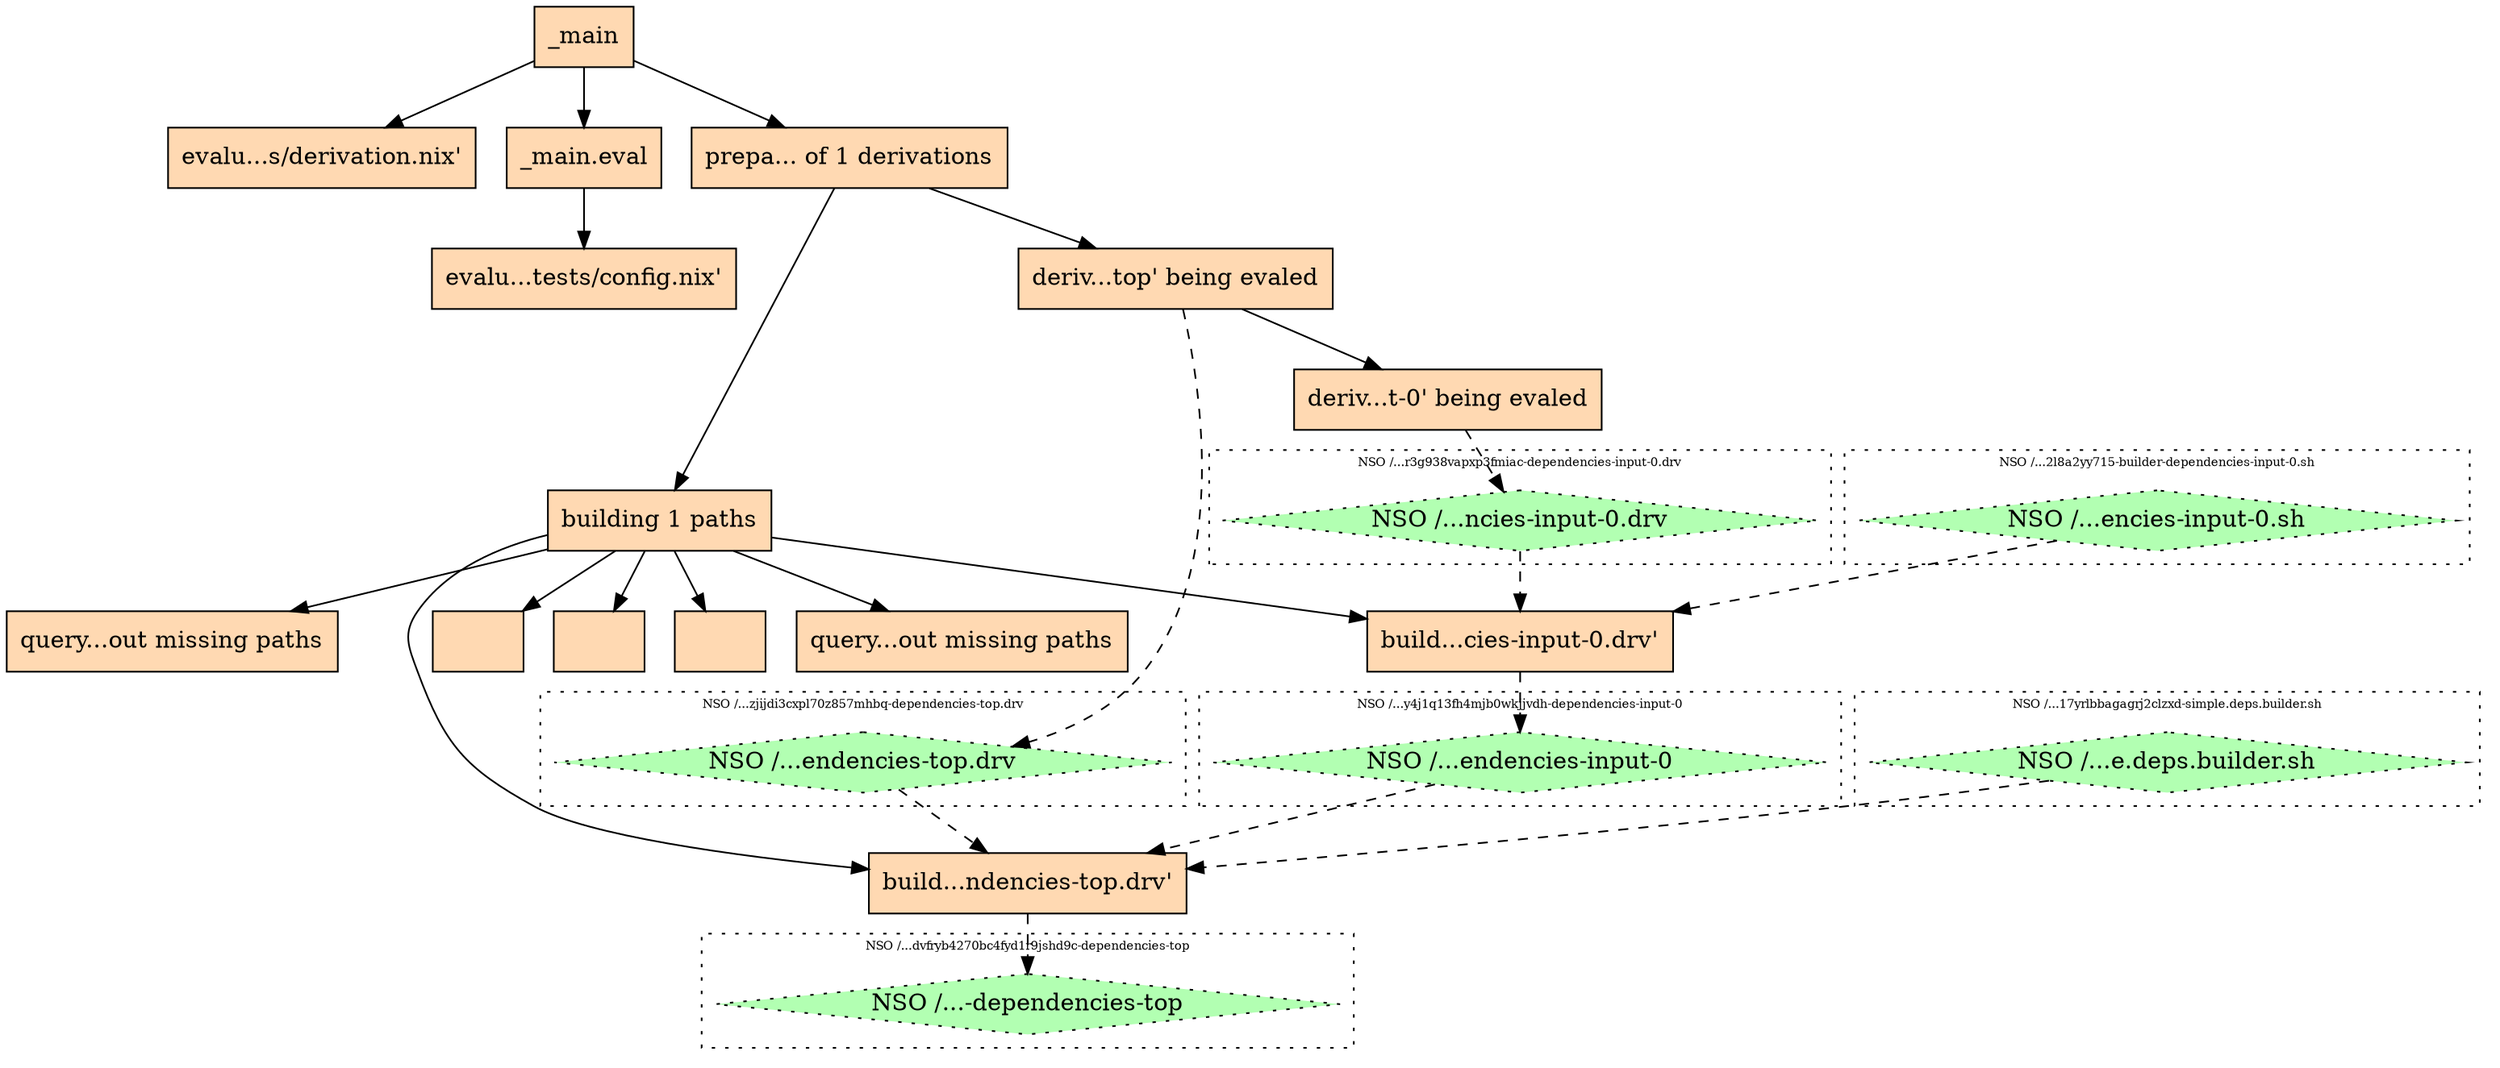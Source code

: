 digraph u {
node [style=filled];
"30447023161345" [id="30447023161345" label="evalu...s/derivation.nix'" shape=rectangle fillcolor="#FFD9B2"]
"30447023161347" [id="30447023161347" label="evalu...tests/config.nix'" shape=rectangle fillcolor="#FFD9B2"]
"30447023161346" [id="30447023161346" label="_main.eval" shape=rectangle fillcolor="#FFD9B2"]
"30447023161350" [id="30447023161350" label="deriv...t-0' being evaled" shape=rectangle fillcolor="#FFD9B2"]
"30447023161352" [id="30447023161352" label="query...out missing paths" shape=rectangle fillcolor="#FFD9B2"]
"30447023161356" [id="30447023161356" label="query...out missing paths" shape=rectangle fillcolor="#FFD9B2"]
"30447023161357" [id="30447023161357" label="build...cies-input-0.drv'" shape=rectangle fillcolor="#FFD9B2"]
"30447023161358" [id="30447023161358" label="build...ndencies-top.drv'" shape=rectangle fillcolor="#FFD9B2"]
"30447023161355" [id="30447023161355" label="" shape=rectangle fillcolor="#FFD9B2"]
"30447023161354" [id="30447023161354" label="" shape=rectangle fillcolor="#FFD9B2"]
"30447023161353" [id="30447023161353" label="" shape=rectangle fillcolor="#FFD9B2"]
"30447023161351" [id="30447023161351" label="building 1 paths" shape=rectangle fillcolor="#FFD9B2"]
"30447023161348" [id="30447023161348" label="prepa... of 1 derivations" shape=rectangle fillcolor="#FFD9B2"]
"30447023161344" [id="30447023161344" label="_main" shape=rectangle fillcolor="#FFD9B2"]
"30447023161349" [id="30447023161349" label="deriv...top' being evaled" shape=rectangle fillcolor="#FFD9B2"]
subgraph "cluster_e:///run/user/1000/nix-test/logging-json/store/40zj9p2w3lkxkpfr3g938vapxp3fmiac-dependencies-input-0.drv" {
id="e:///run/user/1000/nix-test/logging-json/store/40zj9p2w3lkxkpfr3g938vapxp3fmiac-dependencies-input-0.drv";
style=dotted;
fontsize=7;
label="NSO /...r3g938vapxp3fmiac-dependencies-input-0.drv";
"i:///run/user/1000/nix-test/logging-json/store/40zj9p2w3lkxkpfr3g938vapxp3fmiac-dependencies-input-0.drv";
}
subgraph "cluster_e:///run/user/1000/nix-test/logging-json/store/sh0p2kw8ylqzjijdi3cxpl70z857mhbq-dependencies-top.drv" {
id="e:///run/user/1000/nix-test/logging-json/store/sh0p2kw8ylqzjijdi3cxpl70z857mhbq-dependencies-top.drv";
style=dotted;
fontsize=7;
label="NSO /...zjijdi3cxpl70z857mhbq-dependencies-top.drv";
"i:///run/user/1000/nix-test/logging-json/store/sh0p2kw8ylqzjijdi3cxpl70z857mhbq-dependencies-top.drv";
}
subgraph "cluster_e:///run/user/1000/nix-test/logging-json/store/a2k781ggfk1syl2an5y2gx2l8a2yy715-builder-dependencies-input-0.sh" {
id="e:///run/user/1000/nix-test/logging-json/store/a2k781ggfk1syl2an5y2gx2l8a2yy715-builder-dependencies-input-0.sh";
style=dotted;
fontsize=7;
label="NSO /...2l8a2yy715-builder-dependencies-input-0.sh";
"i:///run/user/1000/nix-test/logging-json/store/a2k781ggfk1syl2an5y2gx2l8a2yy715-builder-dependencies-input-0.sh";
}
subgraph "cluster_e:///run/user/1000/nix-test/logging-json/store/wfchbfd39qcy4j1q13fh4mjb0wkjjvdh-dependencies-input-0" {
id="e:///run/user/1000/nix-test/logging-json/store/wfchbfd39qcy4j1q13fh4mjb0wkjjvdh-dependencies-input-0";
style=dotted;
fontsize=7;
label="NSO /...y4j1q13fh4mjb0wkjjvdh-dependencies-input-0";
"i:///run/user/1000/nix-test/logging-json/store/wfchbfd39qcy4j1q13fh4mjb0wkjjvdh-dependencies-input-0";
}
subgraph "cluster_e:///run/user/1000/nix-test/logging-json/store/q6ngyanhbcyjr17yrlbbagagrj2clzxd-simple.deps.builder.sh" {
id="e:///run/user/1000/nix-test/logging-json/store/q6ngyanhbcyjr17yrlbbagagrj2clzxd-simple.deps.builder.sh";
style=dotted;
fontsize=7;
label="NSO /...17yrlbbagagrj2clzxd-simple.deps.builder.sh";
"i:///run/user/1000/nix-test/logging-json/store/q6ngyanhbcyjr17yrlbbagagrj2clzxd-simple.deps.builder.sh";
}
subgraph "cluster_e:///run/user/1000/nix-test/logging-json/store/3hknjp8dvfryb4270bc4fyd1r9jshd9c-dependencies-top" {
id="e:///run/user/1000/nix-test/logging-json/store/3hknjp8dvfryb4270bc4fyd1r9jshd9c-dependencies-top";
style=dotted;
fontsize=7;
label="NSO /...dvfryb4270bc4fyd1r9jshd9c-dependencies-top";
"i:///run/user/1000/nix-test/logging-json/store/3hknjp8dvfryb4270bc4fyd1r9jshd9c-dependencies-top";
}
"i:///run/user/1000/nix-test/logging-json/store/40zj9p2w3lkxkpfr3g938vapxp3fmiac-dependencies-input-0.drv" [id="i:///run/user/1000/nix-test/logging-json/store/40zj9p2w3lkxkpfr3g938vapxp3fmiac-dependencies-input-0.drv" fillcolor="#B2FFB2" label="NSO /...ncies-input-0.drv" style="dotted, filled" shape=diamond]
"i:///run/user/1000/nix-test/logging-json/store/a2k781ggfk1syl2an5y2gx2l8a2yy715-builder-dependencies-input-0.sh" [id="i:///run/user/1000/nix-test/logging-json/store/a2k781ggfk1syl2an5y2gx2l8a2yy715-builder-dependencies-input-0.sh" fillcolor="#B2FFB2" label="NSO /...encies-input-0.sh" style="dotted, filled" shape=diamond]
"i:///run/user/1000/nix-test/logging-json/store/sh0p2kw8ylqzjijdi3cxpl70z857mhbq-dependencies-top.drv" [id="i:///run/user/1000/nix-test/logging-json/store/sh0p2kw8ylqzjijdi3cxpl70z857mhbq-dependencies-top.drv" fillcolor="#B2FFB2" label="NSO /...endencies-top.drv" style="dotted, filled" shape=diamond]
"i:///run/user/1000/nix-test/logging-json/store/q6ngyanhbcyjr17yrlbbagagrj2clzxd-simple.deps.builder.sh" [id="i:///run/user/1000/nix-test/logging-json/store/q6ngyanhbcyjr17yrlbbagagrj2clzxd-simple.deps.builder.sh" fillcolor="#B2FFB2" label="NSO /...e.deps.builder.sh" style="dotted, filled" shape=diamond]
"i:///run/user/1000/nix-test/logging-json/store/wfchbfd39qcy4j1q13fh4mjb0wkjjvdh-dependencies-input-0" [id="i:///run/user/1000/nix-test/logging-json/store/wfchbfd39qcy4j1q13fh4mjb0wkjjvdh-dependencies-input-0" fillcolor="#B2FFB2" label="NSO /...endencies-input-0" style="dotted, filled" shape=diamond]
"i:///run/user/1000/nix-test/logging-json/store/3hknjp8dvfryb4270bc4fyd1r9jshd9c-dependencies-top" [id="i:///run/user/1000/nix-test/logging-json/store/3hknjp8dvfryb4270bc4fyd1r9jshd9c-dependencies-top" fillcolor="#B2FFB2" label="NSO /...-dependencies-top" style="dotted, filled" shape=diamond]
"30447023161344" -> "30447023161345"
"30447023161346" -> "30447023161347"
"30447023161344" -> "30447023161346"
"30447023161349" -> "30447023161350"
"30447023161351" -> "30447023161352"
"30447023161351" -> "30447023161356"
"30447023161351" -> "30447023161357"
"30447023161351" -> "30447023161358"
"30447023161351" -> "30447023161355"
"30447023161351" -> "30447023161354"
"30447023161351" -> "30447023161353"
"30447023161348" -> "30447023161351"
"30447023161344" -> "30447023161348"
"30447023161348" -> "30447023161349"
"30447023161350" -> "i:///run/user/1000/nix-test/logging-json/store/40zj9p2w3lkxkpfr3g938vapxp3fmiac-dependencies-input-0.drv" [style=dashed]
"30447023161349" -> "i:///run/user/1000/nix-test/logging-json/store/sh0p2kw8ylqzjijdi3cxpl70z857mhbq-dependencies-top.drv" [style=dashed]
"i:///run/user/1000/nix-test/logging-json/store/40zj9p2w3lkxkpfr3g938vapxp3fmiac-dependencies-input-0.drv" -> "30447023161357" [style=dashed]
"i:///run/user/1000/nix-test/logging-json/store/a2k781ggfk1syl2an5y2gx2l8a2yy715-builder-dependencies-input-0.sh" -> "30447023161357" [style=dashed]
"30447023161357" -> "i:///run/user/1000/nix-test/logging-json/store/wfchbfd39qcy4j1q13fh4mjb0wkjjvdh-dependencies-input-0" [style=dashed]
"i:///run/user/1000/nix-test/logging-json/store/sh0p2kw8ylqzjijdi3cxpl70z857mhbq-dependencies-top.drv" -> "30447023161358" [style=dashed]
"i:///run/user/1000/nix-test/logging-json/store/q6ngyanhbcyjr17yrlbbagagrj2clzxd-simple.deps.builder.sh" -> "30447023161358" [style=dashed]
"i:///run/user/1000/nix-test/logging-json/store/wfchbfd39qcy4j1q13fh4mjb0wkjjvdh-dependencies-input-0" -> "30447023161358" [style=dashed]
"30447023161358" -> "i:///run/user/1000/nix-test/logging-json/store/3hknjp8dvfryb4270bc4fyd1r9jshd9c-dependencies-top" [style=dashed]
}
